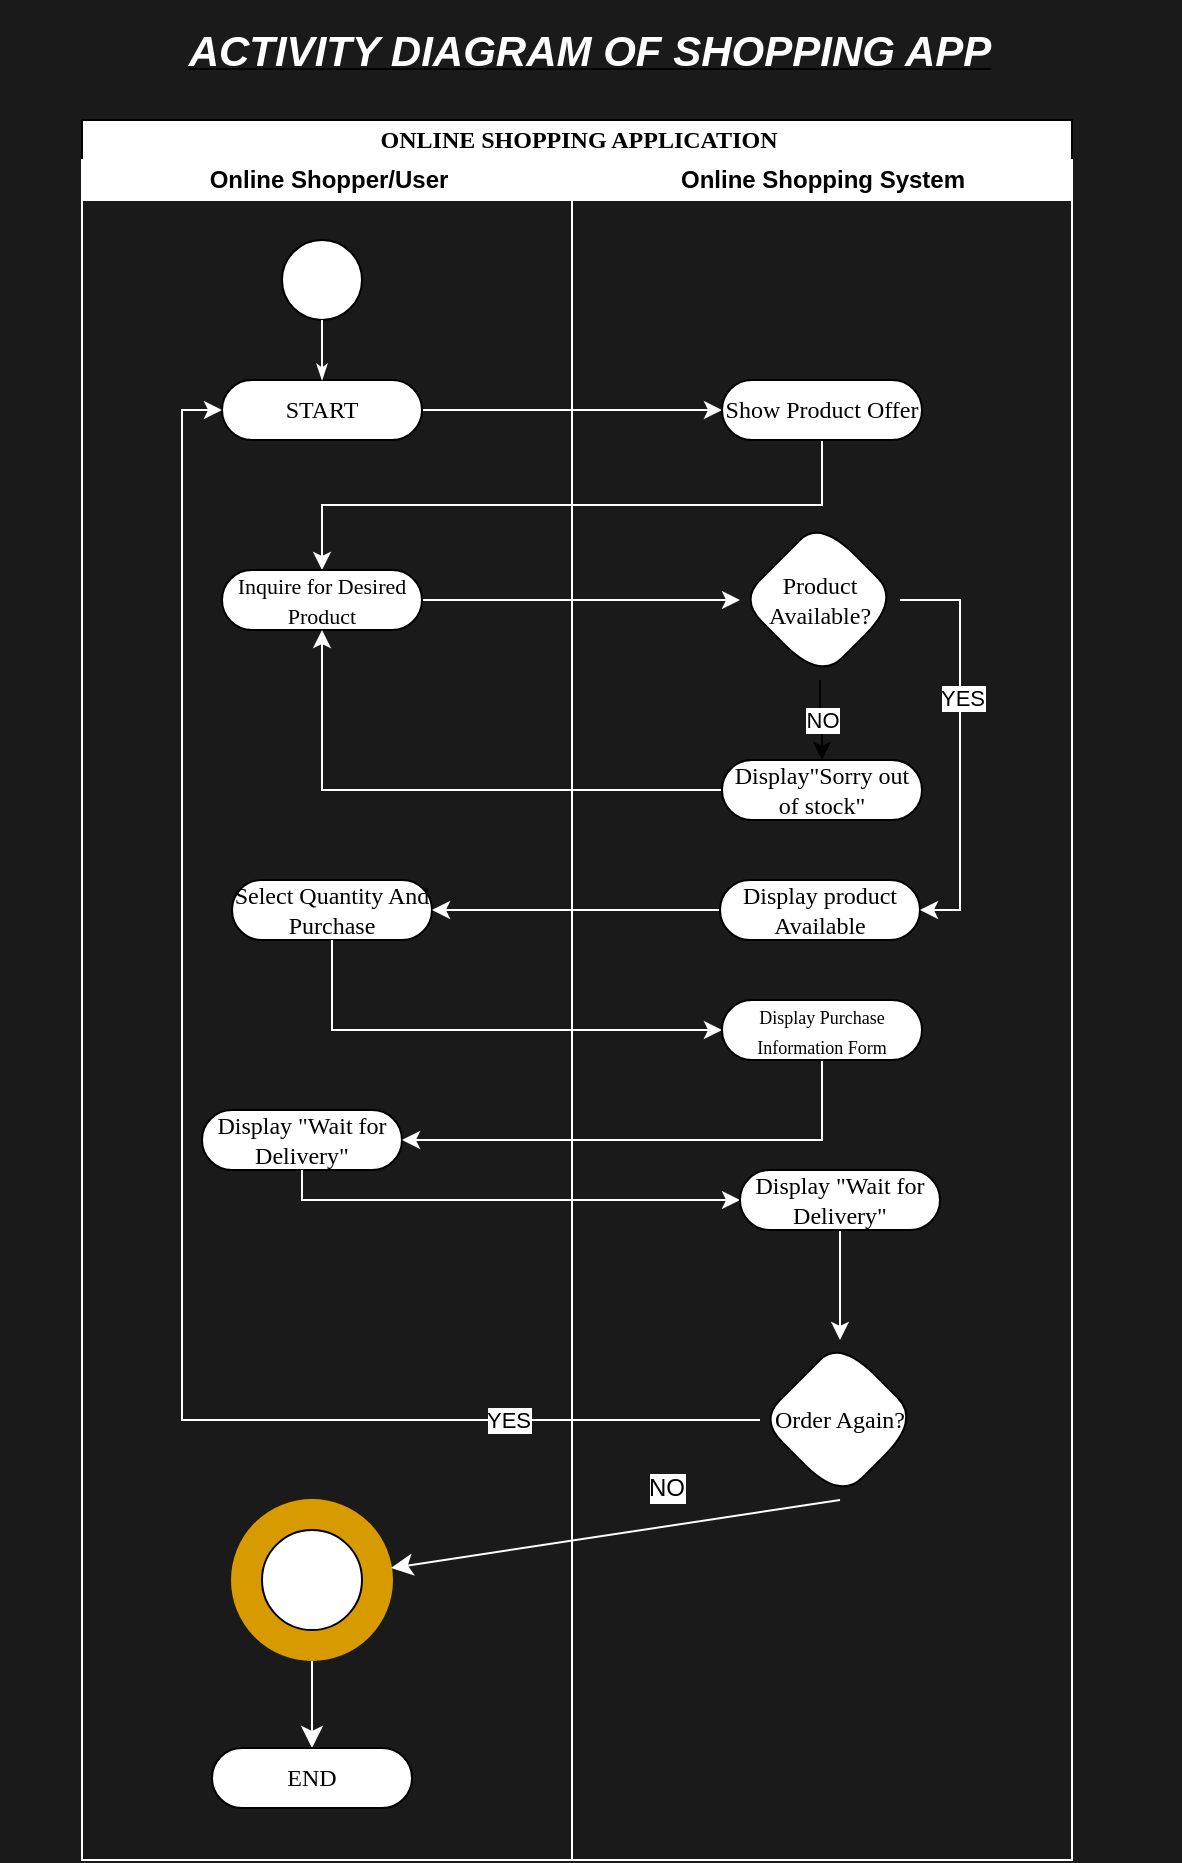 <mxfile version="24.2.5" type="device">
  <diagram name="Page-1" id="0783ab3e-0a74-02c8-0abd-f7b4e66b4bec">
    <mxGraphModel dx="2270" dy="1013" grid="0" gridSize="10" guides="1" tooltips="1" connect="1" arrows="1" fold="1" page="0" pageScale="1" pageWidth="850" pageHeight="1100" background="#1A1A1A" math="0" shadow="0">
      <root>
        <mxCell id="0" />
        <mxCell id="1" parent="0" />
        <mxCell id="1c1d494c118603dd-1" value="ONLINE SHOPPING APPLICATION" style="swimlane;html=1;childLayout=stackLayout;startSize=20;rounded=0;shadow=0;comic=0;labelBackgroundColor=none;strokeWidth=1;fontFamily=Verdana;fontSize=12;align=center;" parent="1" vertex="1">
          <mxGeometry x="143" y="103" width="495" height="870" as="geometry" />
        </mxCell>
        <mxCell id="mnbxAmphe-p_TtdUs7eT-3" style="edgeStyle=orthogonalEdgeStyle;rounded=0;orthogonalLoop=1;jettySize=auto;html=1;exitX=1;exitY=0.5;exitDx=0;exitDy=0;entryX=0;entryY=0.5;entryDx=0;entryDy=0;strokeColor=#FFFFFF;" parent="1c1d494c118603dd-1" source="60571a20871a0731-8" target="1c1d494c118603dd-5" edge="1">
          <mxGeometry relative="1" as="geometry" />
        </mxCell>
        <mxCell id="mnbxAmphe-p_TtdUs7eT-4" style="edgeStyle=orthogonalEdgeStyle;rounded=0;orthogonalLoop=1;jettySize=auto;html=1;exitX=0.5;exitY=1;exitDx=0;exitDy=0;strokeColor=#FFFFFF;" parent="1c1d494c118603dd-1" source="1c1d494c118603dd-5" target="1c1d494c118603dd-6" edge="1">
          <mxGeometry relative="1" as="geometry">
            <mxPoint x="120" y="210" as="targetPoint" />
          </mxGeometry>
        </mxCell>
        <mxCell id="mnbxAmphe-p_TtdUs7eT-9" value="" style="edgeStyle=orthogonalEdgeStyle;rounded=0;orthogonalLoop=1;jettySize=auto;html=1;strokeColor=#FFFFFF;" parent="1c1d494c118603dd-1" source="1c1d494c118603dd-6" target="mnbxAmphe-p_TtdUs7eT-8" edge="1">
          <mxGeometry relative="1" as="geometry" />
        </mxCell>
        <mxCell id="1c1d494c118603dd-2" value="Online Shopper/User" style="swimlane;html=1;startSize=20;strokeColor=#FFFFFF;" parent="1c1d494c118603dd-1" vertex="1">
          <mxGeometry y="20" width="245" height="850" as="geometry" />
        </mxCell>
        <mxCell id="1c1d494c118603dd-6" value="&lt;font style=&quot;font-size: 11px;&quot;&gt;Inquire for Desired Product&lt;/font&gt;" style="rounded=1;whiteSpace=wrap;html=1;shadow=0;comic=0;labelBackgroundColor=none;strokeWidth=1;fontFamily=Verdana;fontSize=12;align=center;arcSize=50;" parent="1c1d494c118603dd-2" vertex="1">
          <mxGeometry x="70" y="205" width="100" height="30" as="geometry" />
        </mxCell>
        <mxCell id="1c1d494c118603dd-7" value="Select Quantity And Purchase" style="rounded=1;whiteSpace=wrap;html=1;shadow=0;comic=0;labelBackgroundColor=none;strokeWidth=1;fontFamily=Verdana;fontSize=12;align=center;arcSize=50;" parent="1c1d494c118603dd-2" vertex="1">
          <mxGeometry x="75" y="360" width="100" height="30" as="geometry" />
        </mxCell>
        <mxCell id="60571a20871a0731-4" value="" style="ellipse;whiteSpace=wrap;html=1;rounded=0;shadow=0;comic=0;labelBackgroundColor=none;strokeWidth=1;fontFamily=Verdana;fontSize=12;align=center;" parent="1c1d494c118603dd-2" vertex="1">
          <mxGeometry x="100" y="40" width="40" height="40" as="geometry" />
        </mxCell>
        <mxCell id="60571a20871a0731-8" value="START" style="rounded=1;whiteSpace=wrap;html=1;shadow=0;comic=0;labelBackgroundColor=none;strokeWidth=1;fontFamily=Verdana;fontSize=12;align=center;arcSize=50;" parent="1c1d494c118603dd-2" vertex="1">
          <mxGeometry x="70" y="110" width="100" height="30" as="geometry" />
        </mxCell>
        <mxCell id="1c1d494c118603dd-27" style="edgeStyle=orthogonalEdgeStyle;rounded=0;html=1;labelBackgroundColor=none;startArrow=none;startFill=0;startSize=5;endArrow=classicThin;endFill=1;endSize=5;jettySize=auto;orthogonalLoop=1;strokeWidth=1;fontFamily=Verdana;fontSize=12;strokeColor=#FFFFFF;" parent="1c1d494c118603dd-2" source="60571a20871a0731-4" target="60571a20871a0731-8" edge="1">
          <mxGeometry relative="1" as="geometry" />
        </mxCell>
        <mxCell id="mnbxAmphe-p_TtdUs7eT-17" value="Display &quot;Wait for Delivery&quot;" style="rounded=1;whiteSpace=wrap;html=1;shadow=0;comic=0;labelBackgroundColor=none;strokeWidth=1;fontFamily=Verdana;fontSize=12;align=center;arcSize=50;" parent="1c1d494c118603dd-2" vertex="1">
          <mxGeometry x="60" y="475" width="100" height="30" as="geometry" />
        </mxCell>
        <mxCell id="1j-LMMEL2_wbvALE-QUa-6" style="edgeStyle=none;curved=1;rounded=0;orthogonalLoop=1;jettySize=auto;html=1;exitX=0.5;exitY=1;exitDx=0;exitDy=0;entryX=0.5;entryY=0;entryDx=0;entryDy=0;fontSize=12;startSize=8;endSize=8;strokeColor=#FFFFFF;" parent="1c1d494c118603dd-2" source="1j-LMMEL2_wbvALE-QUa-2" target="1j-LMMEL2_wbvALE-QUa-5" edge="1">
          <mxGeometry relative="1" as="geometry" />
        </mxCell>
        <mxCell id="1j-LMMEL2_wbvALE-QUa-2" value="" style="ellipse;whiteSpace=wrap;html=1;aspect=fixed;fillColor=#D79B00;strokeColor=#D79B00;" parent="1c1d494c118603dd-2" vertex="1">
          <mxGeometry x="75" y="670" width="80" height="80" as="geometry" />
        </mxCell>
        <mxCell id="1j-LMMEL2_wbvALE-QUa-1" value="" style="ellipse;whiteSpace=wrap;html=1;aspect=fixed;" parent="1c1d494c118603dd-2" vertex="1">
          <mxGeometry x="90" y="685" width="50" height="50" as="geometry" />
        </mxCell>
        <mxCell id="1j-LMMEL2_wbvALE-QUa-5" value="END" style="rounded=1;whiteSpace=wrap;html=1;shadow=0;comic=0;labelBackgroundColor=none;strokeWidth=1;fontFamily=Verdana;fontSize=12;align=center;arcSize=50;" parent="1c1d494c118603dd-2" vertex="1">
          <mxGeometry x="65" y="794" width="100" height="30" as="geometry" />
        </mxCell>
        <mxCell id="mnbxAmphe-p_TtdUs7eT-14" style="edgeStyle=orthogonalEdgeStyle;rounded=0;orthogonalLoop=1;jettySize=auto;html=1;exitX=0;exitY=0.5;exitDx=0;exitDy=0;entryX=0.5;entryY=1;entryDx=0;entryDy=0;strokeColor=#FFFFFF;" parent="1c1d494c118603dd-1" source="1c1d494c118603dd-8" target="1c1d494c118603dd-6" edge="1">
          <mxGeometry relative="1" as="geometry" />
        </mxCell>
        <mxCell id="mnbxAmphe-p_TtdUs7eT-15" style="edgeStyle=orthogonalEdgeStyle;rounded=0;orthogonalLoop=1;jettySize=auto;html=1;exitX=0;exitY=0.5;exitDx=0;exitDy=0;entryX=1;entryY=0.5;entryDx=0;entryDy=0;strokeColor=#FFFFFF;" parent="1c1d494c118603dd-1" source="1c1d494c118603dd-11" target="1c1d494c118603dd-7" edge="1">
          <mxGeometry relative="1" as="geometry" />
        </mxCell>
        <mxCell id="mnbxAmphe-p_TtdUs7eT-16" style="edgeStyle=orthogonalEdgeStyle;rounded=0;orthogonalLoop=1;jettySize=auto;html=1;exitX=0.5;exitY=1;exitDx=0;exitDy=0;entryX=0;entryY=0.5;entryDx=0;entryDy=0;strokeColor=#FFFFFF;" parent="1c1d494c118603dd-1" source="1c1d494c118603dd-7" target="1c1d494c118603dd-16" edge="1">
          <mxGeometry relative="1" as="geometry" />
        </mxCell>
        <mxCell id="mnbxAmphe-p_TtdUs7eT-18" style="edgeStyle=orthogonalEdgeStyle;rounded=0;orthogonalLoop=1;jettySize=auto;html=1;exitX=0.5;exitY=1;exitDx=0;exitDy=0;strokeColor=#FFFFFF;" parent="1c1d494c118603dd-1" source="mnbxAmphe-p_TtdUs7eT-17" target="1c1d494c118603dd-18" edge="1">
          <mxGeometry relative="1" as="geometry">
            <Array as="points">
              <mxPoint x="110" y="540" />
            </Array>
          </mxGeometry>
        </mxCell>
        <mxCell id="mnbxAmphe-p_TtdUs7eT-19" style="edgeStyle=orthogonalEdgeStyle;rounded=0;orthogonalLoop=1;jettySize=auto;html=1;exitX=0.5;exitY=1;exitDx=0;exitDy=0;entryX=1;entryY=0.5;entryDx=0;entryDy=0;strokeColor=#FFFFFF;" parent="1c1d494c118603dd-1" source="1c1d494c118603dd-16" target="mnbxAmphe-p_TtdUs7eT-17" edge="1">
          <mxGeometry relative="1" as="geometry" />
        </mxCell>
        <mxCell id="mnbxAmphe-p_TtdUs7eT-22" style="edgeStyle=orthogonalEdgeStyle;rounded=0;orthogonalLoop=1;jettySize=auto;html=1;exitX=0;exitY=0.5;exitDx=0;exitDy=0;entryX=0;entryY=0.5;entryDx=0;entryDy=0;strokeColor=#FFFFFF;" parent="1c1d494c118603dd-1" source="mnbxAmphe-p_TtdUs7eT-20" target="60571a20871a0731-8" edge="1">
          <mxGeometry relative="1" as="geometry" />
        </mxCell>
        <mxCell id="mnbxAmphe-p_TtdUs7eT-23" value="YES" style="edgeLabel;html=1;align=center;verticalAlign=middle;resizable=0;points=[];" parent="mnbxAmphe-p_TtdUs7eT-22" connectable="0" vertex="1">
          <mxGeometry x="-0.692" y="-4" relative="1" as="geometry">
            <mxPoint x="-1" y="4" as="offset" />
          </mxGeometry>
        </mxCell>
        <mxCell id="1j-LMMEL2_wbvALE-QUa-3" style="edgeStyle=none;curved=1;rounded=0;orthogonalLoop=1;jettySize=auto;html=1;exitX=0.5;exitY=1;exitDx=0;exitDy=0;fontSize=12;startSize=8;endSize=8;strokeColor=#FFFFFF;" parent="1c1d494c118603dd-1" source="mnbxAmphe-p_TtdUs7eT-20" target="1j-LMMEL2_wbvALE-QUa-2" edge="1">
          <mxGeometry relative="1" as="geometry" />
        </mxCell>
        <mxCell id="1j-LMMEL2_wbvALE-QUa-4" value="NO" style="edgeLabel;html=1;align=center;verticalAlign=middle;resizable=0;points=[];fontSize=12;" parent="1j-LMMEL2_wbvALE-QUa-3" connectable="0" vertex="1">
          <mxGeometry x="0.2" y="3" relative="1" as="geometry">
            <mxPoint x="47" y="-30" as="offset" />
          </mxGeometry>
        </mxCell>
        <mxCell id="1c1d494c118603dd-3" value="Online Shopping System" style="swimlane;html=1;startSize=20;strokeColor=#FFFFFF;" parent="1c1d494c118603dd-1" vertex="1">
          <mxGeometry x="245" y="20" width="250" height="850" as="geometry" />
        </mxCell>
        <mxCell id="1c1d494c118603dd-11" value="Display product Available" style="rounded=1;whiteSpace=wrap;html=1;shadow=0;comic=0;labelBackgroundColor=none;strokeWidth=1;fontFamily=Verdana;fontSize=12;align=center;arcSize=50;" parent="1c1d494c118603dd-3" vertex="1">
          <mxGeometry x="74" y="360" width="100" height="30" as="geometry" />
        </mxCell>
        <mxCell id="1c1d494c118603dd-16" value="&lt;font style=&quot;font-size: 9px;&quot;&gt;Display Purchase Information Form&lt;/font&gt;" style="rounded=1;whiteSpace=wrap;html=1;shadow=0;comic=0;labelBackgroundColor=none;strokeWidth=1;fontFamily=Verdana;fontSize=12;align=center;arcSize=50;" parent="1c1d494c118603dd-3" vertex="1">
          <mxGeometry x="75" y="420" width="100" height="30" as="geometry" />
        </mxCell>
        <mxCell id="1c1d494c118603dd-5" value="Show Product Offer" style="rounded=1;whiteSpace=wrap;html=1;shadow=0;comic=0;labelBackgroundColor=none;strokeWidth=1;fontFamily=Verdana;fontSize=12;align=center;arcSize=50;" parent="1c1d494c118603dd-3" vertex="1">
          <mxGeometry x="75" y="110" width="100" height="30" as="geometry" />
        </mxCell>
        <mxCell id="mnbxAmphe-p_TtdUs7eT-21" value="" style="edgeStyle=orthogonalEdgeStyle;rounded=0;orthogonalLoop=1;jettySize=auto;html=1;strokeColor=#FFFFFF;" parent="1c1d494c118603dd-3" source="1c1d494c118603dd-18" target="mnbxAmphe-p_TtdUs7eT-20" edge="1">
          <mxGeometry relative="1" as="geometry" />
        </mxCell>
        <mxCell id="1c1d494c118603dd-18" value="Display &quot;Wait for Delivery&quot;" style="rounded=1;whiteSpace=wrap;html=1;shadow=0;comic=0;labelBackgroundColor=none;strokeWidth=1;fontFamily=Verdana;fontSize=12;align=center;arcSize=50;" parent="1c1d494c118603dd-3" vertex="1">
          <mxGeometry x="84" y="505" width="100" height="30" as="geometry" />
        </mxCell>
        <mxCell id="1c1d494c118603dd-8" value="Display&quot;Sorry out of stock&quot;" style="rounded=1;whiteSpace=wrap;html=1;shadow=0;comic=0;labelBackgroundColor=none;strokeWidth=1;fontFamily=Verdana;fontSize=12;align=center;arcSize=50;" parent="1c1d494c118603dd-3" vertex="1">
          <mxGeometry x="75" y="300" width="100" height="30" as="geometry" />
        </mxCell>
        <mxCell id="mnbxAmphe-p_TtdUs7eT-10" value="NO" style="edgeStyle=orthogonalEdgeStyle;rounded=0;orthogonalLoop=1;jettySize=auto;html=1;" parent="1c1d494c118603dd-3" source="mnbxAmphe-p_TtdUs7eT-8" target="1c1d494c118603dd-8" edge="1">
          <mxGeometry relative="1" as="geometry" />
        </mxCell>
        <mxCell id="mnbxAmphe-p_TtdUs7eT-12" style="edgeStyle=orthogonalEdgeStyle;rounded=0;orthogonalLoop=1;jettySize=auto;html=1;exitX=1;exitY=0.5;exitDx=0;exitDy=0;entryX=1;entryY=0.5;entryDx=0;entryDy=0;strokeColor=#FFFFFF;" parent="1c1d494c118603dd-3" source="mnbxAmphe-p_TtdUs7eT-8" target="1c1d494c118603dd-11" edge="1">
          <mxGeometry relative="1" as="geometry" />
        </mxCell>
        <mxCell id="mnbxAmphe-p_TtdUs7eT-13" value="YES" style="edgeLabel;html=1;align=center;verticalAlign=middle;resizable=0;points=[];" parent="mnbxAmphe-p_TtdUs7eT-12" connectable="0" vertex="1">
          <mxGeometry x="-0.233" y="1" relative="1" as="geometry">
            <mxPoint as="offset" />
          </mxGeometry>
        </mxCell>
        <mxCell id="mnbxAmphe-p_TtdUs7eT-8" value="Product Available?" style="rhombus;whiteSpace=wrap;html=1;fontFamily=Verdana;rounded=1;shadow=0;comic=0;labelBackgroundColor=none;strokeWidth=1;arcSize=50;" parent="1c1d494c118603dd-3" vertex="1">
          <mxGeometry x="84" y="180" width="80" height="80" as="geometry" />
        </mxCell>
        <mxCell id="mnbxAmphe-p_TtdUs7eT-20" value="Order Again?" style="rhombus;whiteSpace=wrap;html=1;fontFamily=Verdana;rounded=1;shadow=0;comic=0;labelBackgroundColor=none;strokeWidth=1;arcSize=50;" parent="1c1d494c118603dd-3" vertex="1">
          <mxGeometry x="94" y="590" width="80" height="80" as="geometry" />
        </mxCell>
        <mxCell id="1j-LMMEL2_wbvALE-QUa-7" value="&lt;b&gt;&lt;i&gt;&lt;u&gt;&lt;font color=&quot;#ffffff&quot; style=&quot;font-size: 21px;&quot;&gt;ACTIVITY DIAGRAM OF SHOPPING APP&lt;/font&gt;&lt;/u&gt;&lt;/i&gt;&lt;/b&gt;" style="text;html=1;align=center;verticalAlign=middle;whiteSpace=wrap;rounded=0;fontSize=16;" parent="1" vertex="1">
          <mxGeometry x="102" y="43" width="590" height="50" as="geometry" />
        </mxCell>
      </root>
    </mxGraphModel>
  </diagram>
</mxfile>
